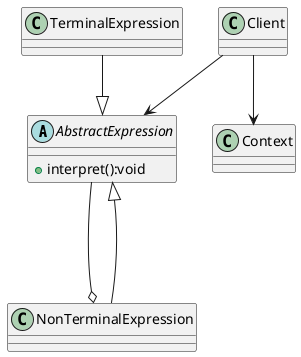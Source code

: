 @startuml
'https://plantuml.com/class-diagram

'声明一个抽象的解释操作。 此接口为抽象语法树里的所有结点所共享
abstract class AbstractExpression{
    +interpret():void
}

'终结符表达式 实现与文法中的终结符相关的解释操作
class TerminalExpression {

}

TerminalExpression --|> AbstractExpression

'非终结表达式 为文法中的非终结符实现解释操作
class NonTerminalExpression {
}

NonTerminalExpression --|> AbstractExpression

'非终结表达式，继承抽象表达式，并聚合抽象表达式
AbstractExpression ---o NonTerminalExpression

'环境角色:含有 ==> 解释器之外的全局信息
class Context{}

'输入Context 和 TerminalExpression的信息 通过Client输入即可
class Client{}

Client --> Context
Client --> AbstractExpression

@enduml